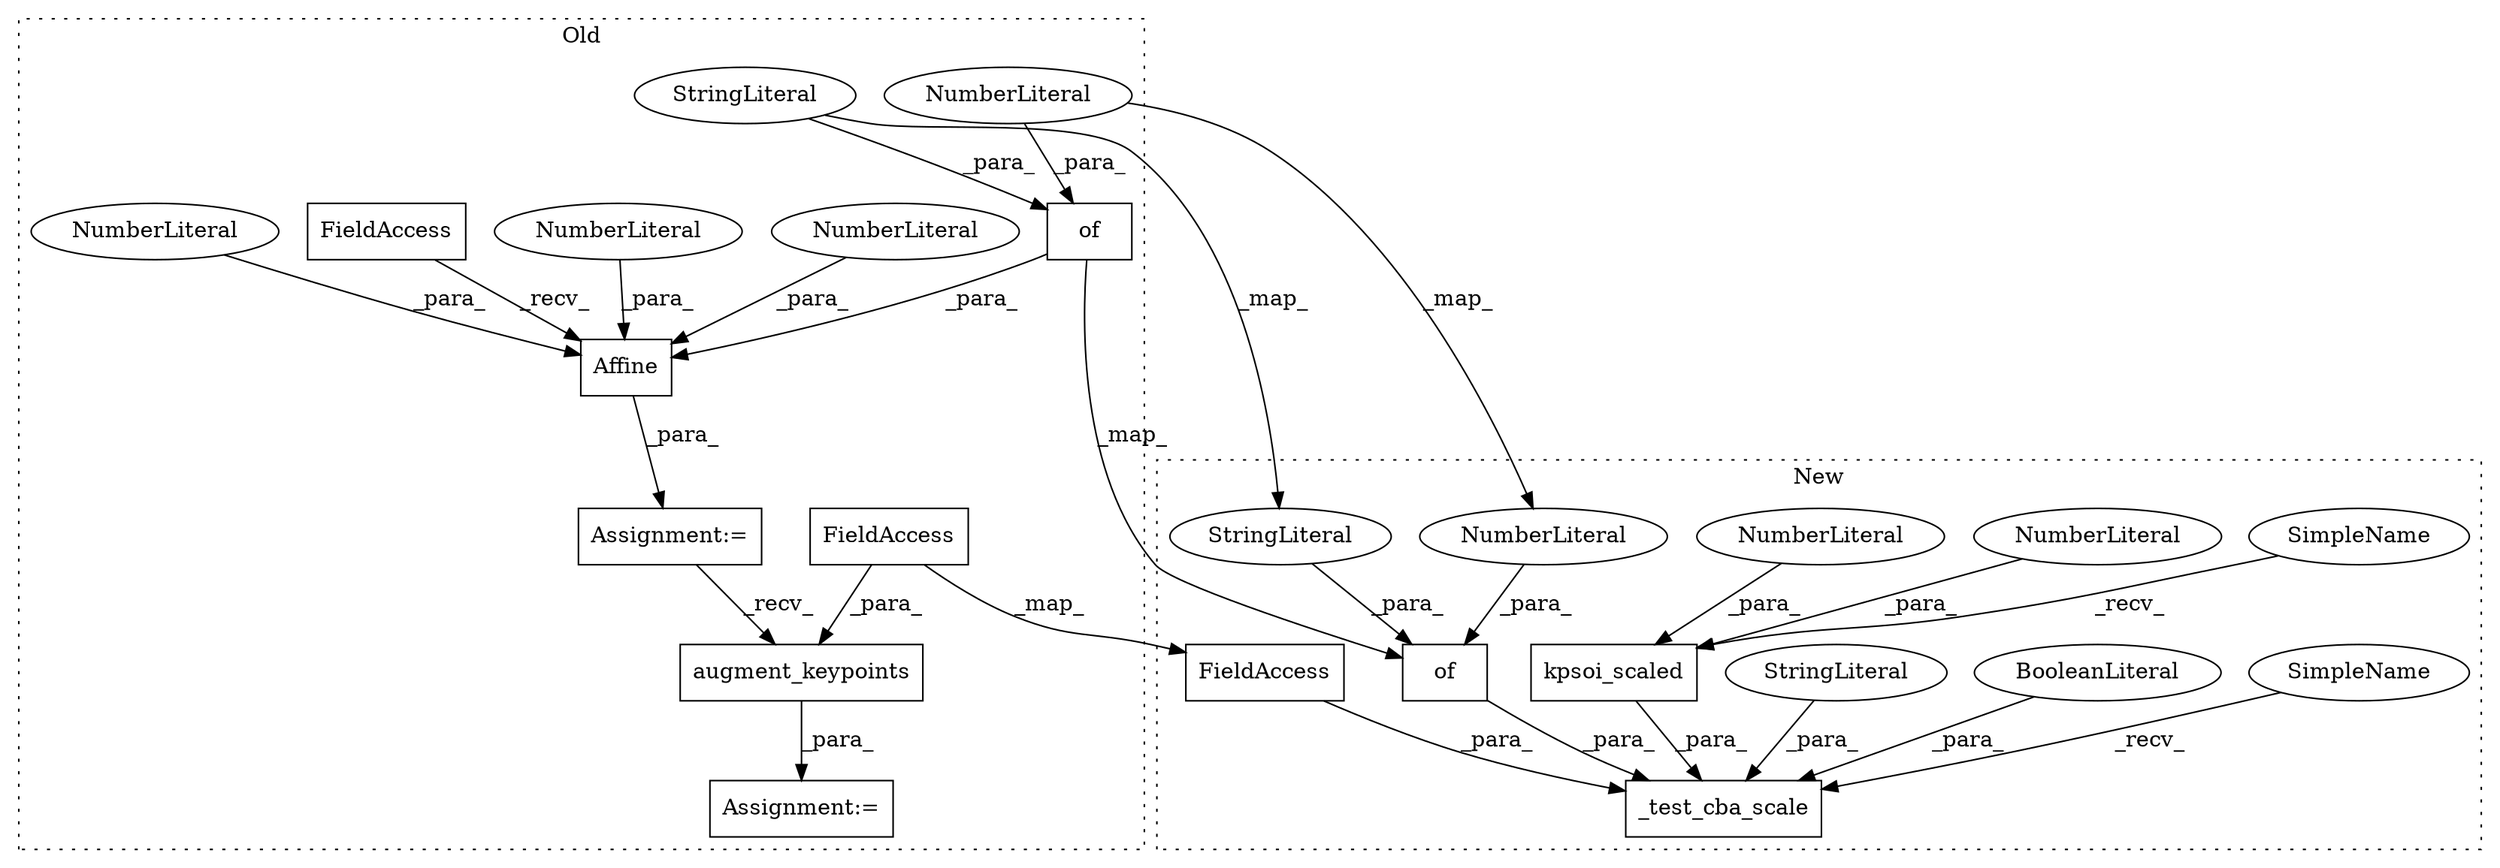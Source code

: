 digraph G {
subgraph cluster0 {
1 [label="augment_keypoints" a="32" s="20018,20046" l="18,1" shape="box"];
3 [label="Affine" a="32" s="19921,19958" l="7,1" shape="box"];
4 [label="NumberLiteral" a="34" s="19953" l="1" shape="ellipse"];
5 [label="NumberLiteral" a="34" s="19955" l="1" shape="ellipse"];
6 [label="NumberLiteral" a="34" s="19957" l="1" shape="ellipse"];
11 [label="FieldAccess" a="22" s="19903" l="17" shape="box"];
12 [label="Assignment:=" a="7" s="20009" l="1" shape="box"];
13 [label="Assignment:=" a="7" s="19902" l="1" shape="box"];
15 [label="FieldAccess" a="22" s="20036" l="10" shape="box"];
18 [label="of" a="32" s="19932,19951" l="3,1" shape="box"];
20 [label="NumberLiteral" a="34" s="19948" l="3" shape="ellipse"];
22 [label="StringLiteral" a="45" s="19944" l="3" shape="ellipse"];
label = "Old";
style="dotted";
}
subgraph cluster1 {
2 [label="_test_cba_scale" a="32" s="23081,23185" l="16,1" shape="box"];
7 [label="BooleanLiteral" a="9" s="23181" l="4" shape="ellipse"];
8 [label="kpsoi_scaled" a="32" s="23158,23179" l="13,1" shape="box"];
9 [label="NumberLiteral" a="34" s="23171" l="3" shape="ellipse"];
10 [label="NumberLiteral" a="34" s="23175" l="4" shape="ellipse"];
14 [label="StringLiteral" a="45" s="23097" l="19" shape="ellipse"];
16 [label="FieldAccess" a="22" s="23142" l="10" shape="box"];
17 [label="of" a="32" s="23121,23140" l="3,1" shape="box"];
19 [label="NumberLiteral" a="34" s="23128" l="3" shape="ellipse"];
21 [label="StringLiteral" a="45" s="23124" l="3" shape="ellipse"];
23 [label="SimpleName" a="42" s="23153" l="4" shape="ellipse"];
24 [label="SimpleName" a="42" s="23076" l="4" shape="ellipse"];
label = "New";
style="dotted";
}
1 -> 12 [label="_para_"];
3 -> 13 [label="_para_"];
4 -> 3 [label="_para_"];
5 -> 3 [label="_para_"];
6 -> 3 [label="_para_"];
7 -> 2 [label="_para_"];
8 -> 2 [label="_para_"];
9 -> 8 [label="_para_"];
10 -> 8 [label="_para_"];
11 -> 3 [label="_recv_"];
13 -> 1 [label="_recv_"];
14 -> 2 [label="_para_"];
15 -> 16 [label="_map_"];
15 -> 1 [label="_para_"];
16 -> 2 [label="_para_"];
17 -> 2 [label="_para_"];
18 -> 17 [label="_map_"];
18 -> 3 [label="_para_"];
19 -> 17 [label="_para_"];
20 -> 19 [label="_map_"];
20 -> 18 [label="_para_"];
21 -> 17 [label="_para_"];
22 -> 18 [label="_para_"];
22 -> 21 [label="_map_"];
23 -> 8 [label="_recv_"];
24 -> 2 [label="_recv_"];
}